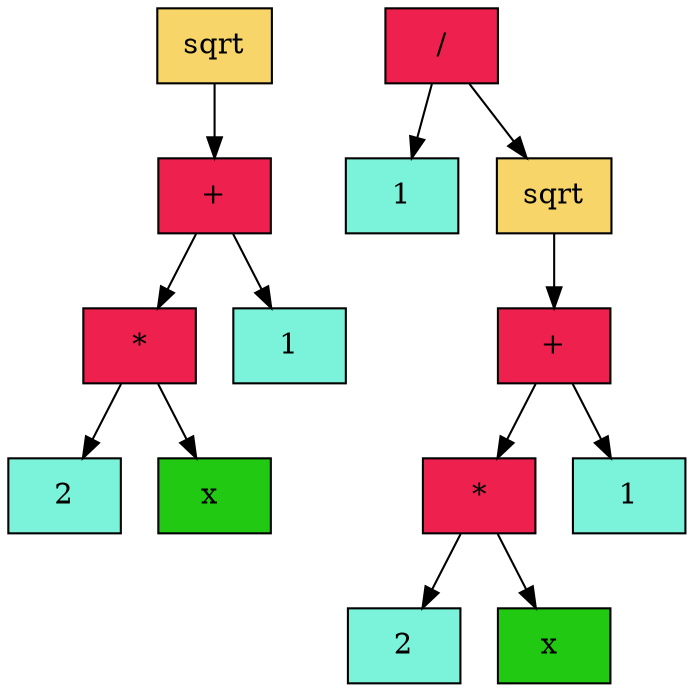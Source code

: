 digraph DotGraph
{
    Node80 [shape="box", color="black", fontcolor="black", fillcolor="#F8D568", style="filled", weight="1", label=" sqrt "];
    Node208 [shape="box", color="black", fontcolor="black", fillcolor="#EE204D", style="filled", weight="1", label=" + "];
    Node336 [shape="box", color="black", fontcolor="black", fillcolor="#EE204D", style="filled", weight="1", label=" * "];
    Node464 [shape="box", color="black", fontcolor="black", fillcolor="#7BF2DA", style="filled", weight="1", label="2"];
    Node336 -> Node464 [color="black", style="solid", weight="1", label=""];
    Node592 [shape="box", color="black", fontcolor="black", fillcolor="#21C912", style="filled", weight="1", label="x "];
    Node336 -> Node592 [color="black", style="solid", weight="1", label=""];
    Node208 -> Node336 [color="black", style="solid", weight="1", label=""];
    Node720 [shape="box", color="black", fontcolor="black", fillcolor="#7BF2DA", style="filled", weight="1", label="1"];
    Node208 -> Node720 [color="black", style="solid", weight="1", label=""];
    Node80 -> Node208 [color="black", style="solid", weight="1", label=""];
    Node211460752 [shape="box", color="black", fontcolor="black", fillcolor="#EE204D", style="filled", weight="1", label=" / "];
    Node211461456 [shape="box", color="black", fontcolor="black", fillcolor="#7BF2DA", style="filled", weight="1", label="1"];
    Node211460752 -> Node211461456 [color="black", style="solid", weight="1", label=""];
    Node211459984 [shape="box", color="black", fontcolor="black", fillcolor="#F8D568", style="filled", weight="1", label=" sqrt "];
    Node211459920 [shape="box", color="black", fontcolor="black", fillcolor="#EE204D", style="filled", weight="1", label=" + "];
    Node211459856 [shape="box", color="black", fontcolor="black", fillcolor="#EE204D", style="filled", weight="1", label=" * "];
    Node211459792 [shape="box", color="black", fontcolor="black", fillcolor="#7BF2DA", style="filled", weight="1", label="2"];
    Node211459856 -> Node211459792 [color="black", style="solid", weight="1", label=""];
    Node211459728 [shape="box", color="black", fontcolor="black", fillcolor="#21C912", style="filled", weight="1", label="x "];
    Node211459856 -> Node211459728 [color="black", style="solid", weight="1", label=""];
    Node211459920 -> Node211459856 [color="black", style="solid", weight="1", label=""];
    Node211459664 [shape="box", color="black", fontcolor="black", fillcolor="#7BF2DA", style="filled", weight="1", label="1"];
    Node211459920 -> Node211459664 [color="black", style="solid", weight="1", label=""];
    Node211459984 -> Node211459920 [color="black", style="solid", weight="1", label=""];
    Node211460752 -> Node211459984 [color="black", style="solid", weight="1", label=""];
}
